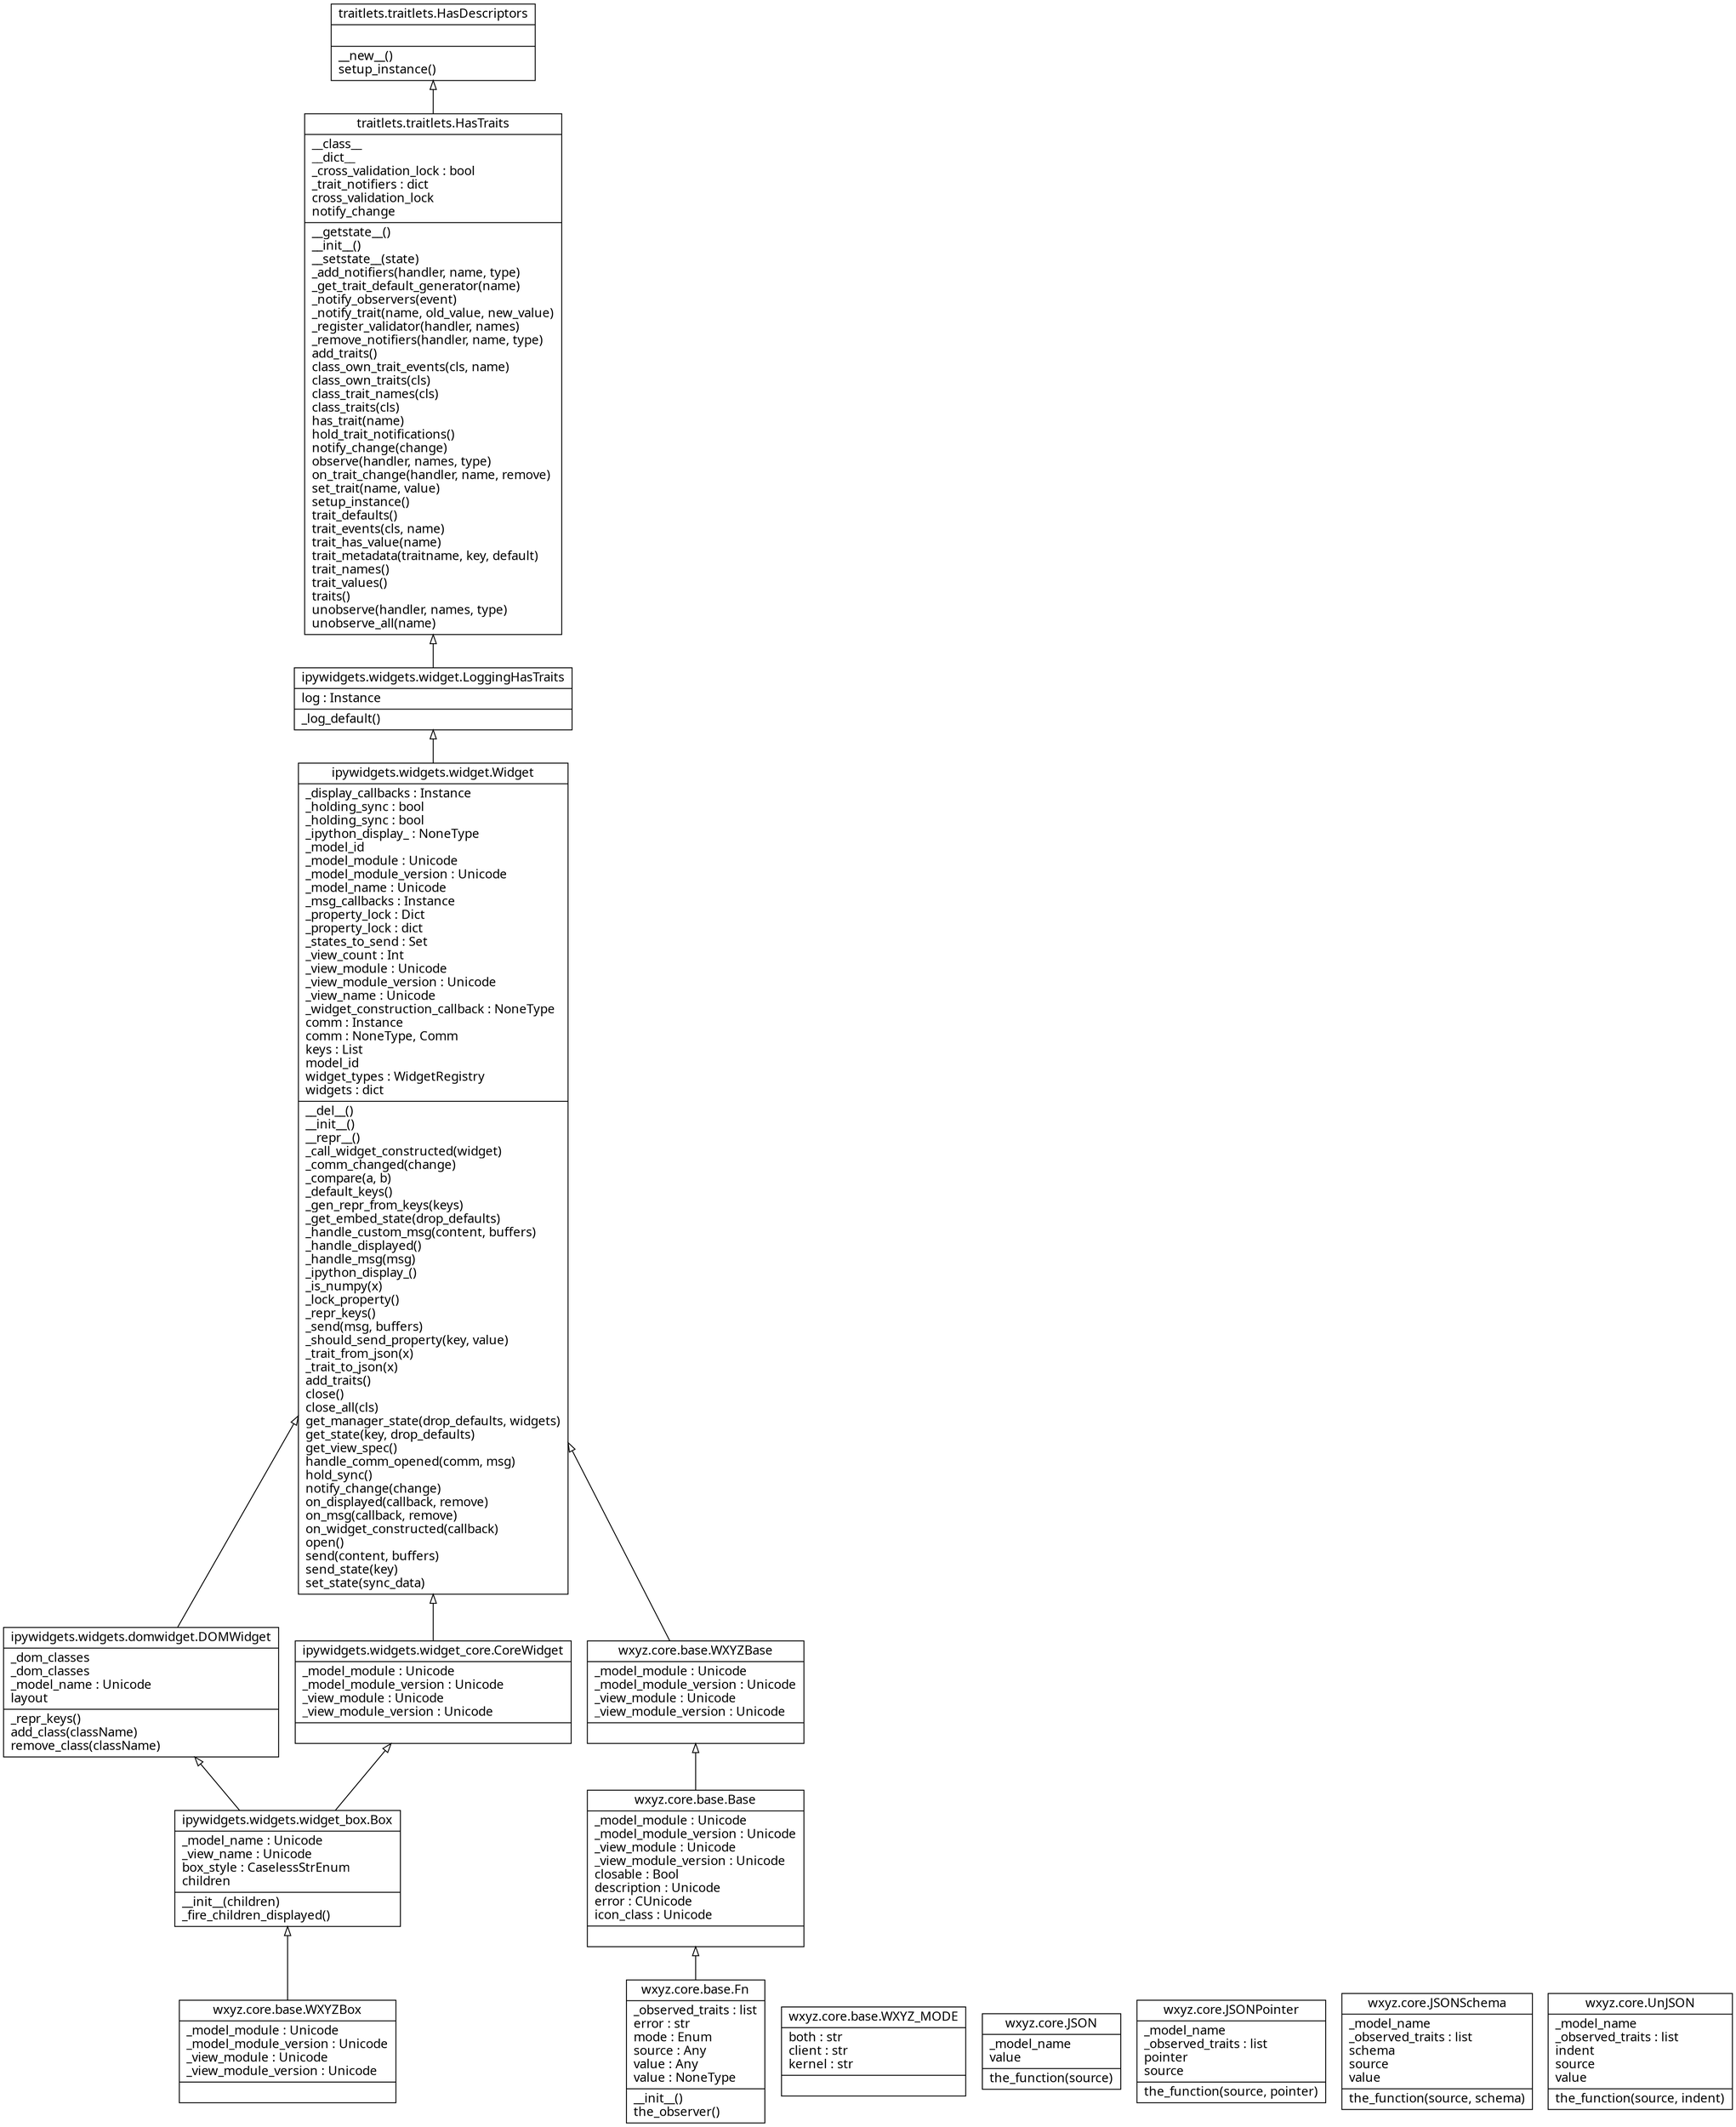 digraph "classes_core" {

            graph [fontname = "sans-serif"];
            node [fontname = "sans-serif"];
            edge [fontname = "sans-serif"];
            
charset="utf-8"
rankdir=BT
"0" [label="{wxyz.core.base.Base|_model_module : Unicode\l_model_module_version : Unicode\l_view_module : Unicode\l_view_module_version : Unicode\lclosable : Bool\ldescription : Unicode\lerror : CUnicode\licon_class : Unicode\l|}", shape="record"];
"1" [label="{wxyz.core.base.Fn|_observed_traits : list\lerror : str\lmode : Enum\lsource : Any\lvalue : Any\lvalue : NoneType\l|__init__()\lthe_observer()\l}", shape="record"];
"2" [label="{wxyz.core.base.WXYZBase|_model_module : Unicode\l_model_module_version : Unicode\l_view_module : Unicode\l_view_module_version : Unicode\l|}", shape="record"];
"3" [label="{wxyz.core.base.WXYZBox|_model_module : Unicode\l_model_module_version : Unicode\l_view_module : Unicode\l_view_module_version : Unicode\l|}", shape="record"];
"4" [label="{wxyz.core.base.WXYZ_MODE|both : str\lclient : str\lkernel : str\l|}", shape="record"];
"5" [label="{wxyz.core.JSON|_model_name\lvalue\l|the_function(source)\l}", shape="record"];
"6" [label="{wxyz.core.JSONPointer|_model_name\l_observed_traits : list\lpointer\lsource\l|the_function(source, pointer)\l}", shape="record"];
"7" [label="{wxyz.core.JSONSchema|_model_name\l_observed_traits : list\lschema\lsource\lvalue\l|the_function(source, schema)\l}", shape="record"];
"8" [label="{wxyz.core.UnJSON|_model_name\l_observed_traits : list\lindent\lsource\lvalue\l|the_function(source, indent)\l}", shape="record"];
"9" [label="{ipywidgets.widgets.domwidget.DOMWidget|_dom_classes\l_dom_classes\l_model_name : Unicode\llayout\l|_repr_keys()\ladd_class(className)\lremove_class(className)\l}", shape="record"];
"10" [label="{ipywidgets.widgets.widget.LoggingHasTraits|log : Instance\l|_log_default()\l}", shape="record"];
"11" [label="{ipywidgets.widgets.widget.Widget|_display_callbacks : Instance\l_holding_sync : bool\l_holding_sync : bool\l_ipython_display_ : NoneType\l_model_id\l_model_module : Unicode\l_model_module_version : Unicode\l_model_name : Unicode\l_msg_callbacks : Instance\l_property_lock : Dict\l_property_lock : dict\l_states_to_send : Set\l_view_count : Int\l_view_module : Unicode\l_view_module_version : Unicode\l_view_name : Unicode\l_widget_construction_callback : NoneType\lcomm : Instance\lcomm : NoneType, Comm\lkeys : List\lmodel_id\lwidget_types : WidgetRegistry\lwidgets : dict\l|__del__()\l__init__()\l__repr__()\l_call_widget_constructed(widget)\l_comm_changed(change)\l_compare(a, b)\l_default_keys()\l_gen_repr_from_keys(keys)\l_get_embed_state(drop_defaults)\l_handle_custom_msg(content, buffers)\l_handle_displayed()\l_handle_msg(msg)\l_ipython_display_()\l_is_numpy(x)\l_lock_property()\l_repr_keys()\l_send(msg, buffers)\l_should_send_property(key, value)\l_trait_from_json(x)\l_trait_to_json(x)\ladd_traits()\lclose()\lclose_all(cls)\lget_manager_state(drop_defaults, widgets)\lget_state(key, drop_defaults)\lget_view_spec()\lhandle_comm_opened(comm, msg)\lhold_sync()\lnotify_change(change)\lon_displayed(callback, remove)\lon_msg(callback, remove)\lon_widget_constructed(callback)\lopen()\lsend(content, buffers)\lsend_state(key)\lset_state(sync_data)\l}", shape="record"];
"12" [label="{ipywidgets.widgets.widget_box.Box|_model_name : Unicode\l_view_name : Unicode\lbox_style : CaselessStrEnum\lchildren\l|__init__(children)\l_fire_children_displayed()\l}", shape="record"];
"13" [label="{ipywidgets.widgets.widget_core.CoreWidget|_model_module : Unicode\l_model_module_version : Unicode\l_view_module : Unicode\l_view_module_version : Unicode\l|}", shape="record"];
"14" [label="{traitlets.traitlets.HasDescriptors|\l|__new__()\lsetup_instance()\l}", shape="record"];
"15" [label="{traitlets.traitlets.HasTraits|__class__\l__dict__\l_cross_validation_lock : bool\l_trait_notifiers : dict\lcross_validation_lock\lnotify_change\l|__getstate__()\l__init__()\l__setstate__(state)\l_add_notifiers(handler, name, type)\l_get_trait_default_generator(name)\l_notify_observers(event)\l_notify_trait(name, old_value, new_value)\l_register_validator(handler, names)\l_remove_notifiers(handler, name, type)\ladd_traits()\lclass_own_trait_events(cls, name)\lclass_own_traits(cls)\lclass_trait_names(cls)\lclass_traits(cls)\lhas_trait(name)\lhold_trait_notifications()\lnotify_change(change)\lobserve(handler, names, type)\lon_trait_change(handler, name, remove)\lset_trait(name, value)\lsetup_instance()\ltrait_defaults()\ltrait_events(cls, name)\ltrait_has_value(name)\ltrait_metadata(traitname, key, default)\ltrait_names()\ltrait_values()\ltraits()\lunobserve(handler, names, type)\lunobserve_all(name)\l}", shape="record"];
"0" -> "2" [arrowhead="empty", arrowtail="none"];
"1" -> "0" [arrowhead="empty", arrowtail="none"];
"2" -> "11" [arrowhead="empty", arrowtail="none"];
"3" -> "12" [arrowhead="empty", arrowtail="none"];
"9" -> "11" [arrowhead="empty", arrowtail="none"];
"10" -> "15" [arrowhead="empty", arrowtail="none"];
"11" -> "10" [arrowhead="empty", arrowtail="none"];
"12" -> "9" [arrowhead="empty", arrowtail="none"];
"12" -> "13" [arrowhead="empty", arrowtail="none"];
"13" -> "11" [arrowhead="empty", arrowtail="none"];
"15" -> "14" [arrowhead="empty", arrowtail="none"];
}